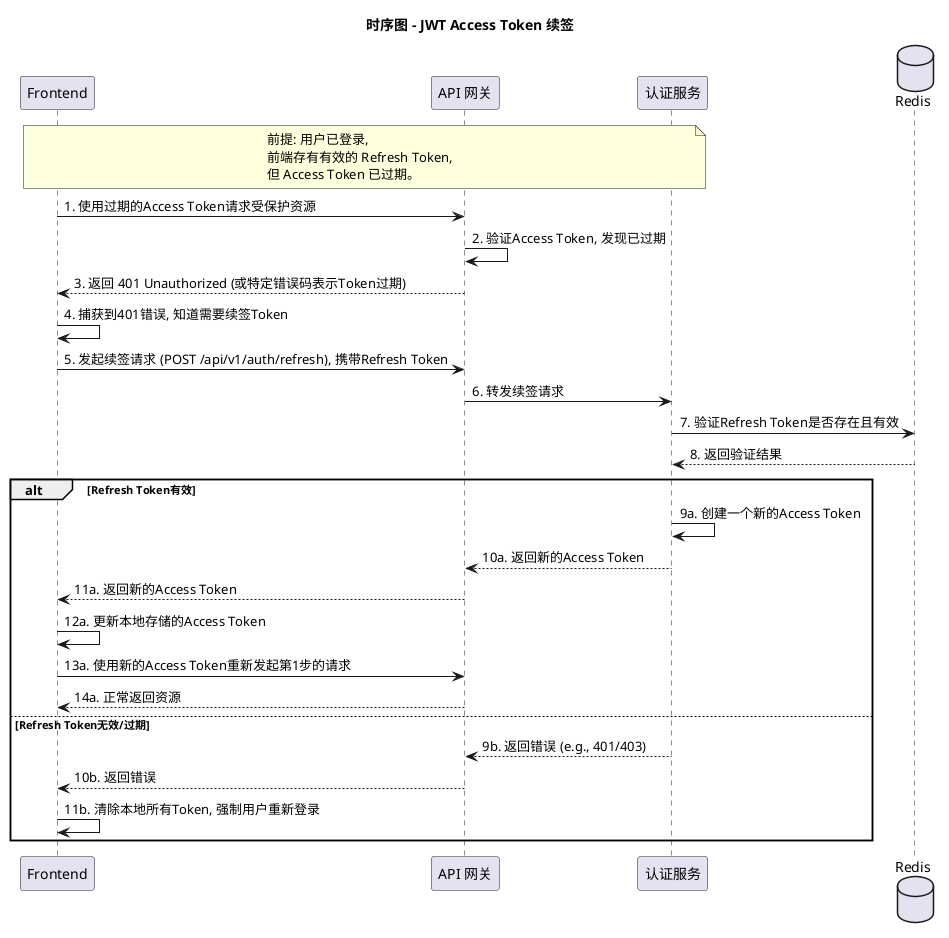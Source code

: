 @startuml
title "时序图 - JWT Access Token 续签"

participant Frontend
participant Gateway as "API 网关"
participant AuthService as "认证服务"
database Redis

note over Frontend, AuthService
  前提: 用户已登录,
  前端存有有效的 Refresh Token,
  但 Access Token 已过期。
end note

Frontend -> Gateway: 1. 使用过期的Access Token请求受保护资源
Gateway -> Gateway: 2. 验证Access Token, 发现已过期
Gateway --> Frontend: 3. 返回 401 Unauthorized (或特定错误码表示Token过期)

Frontend -> Frontend: 4. 捕获到401错误, 知道需要续签Token
Frontend -> Gateway: 5. 发起续签请求 (POST /api/v1/auth/refresh), 携带Refresh Token
Gateway -> AuthService: 6. 转发续签请求

AuthService -> Redis: 7. 验证Refresh Token是否存在且有效
Redis --> AuthService: 8. 返回验证结果
alt Refresh Token有效
    AuthService -> AuthService: 9a. 创建一个新的Access Token
    AuthService --> Gateway: 10a. 返回新的Access Token
    Gateway --> Frontend: 11a. 返回新的Access Token
    Frontend -> Frontend: 12a. 更新本地存储的Access Token
    Frontend -> Gateway: 13a. 使用新的Access Token重新发起第1步的请求
    Gateway --> Frontend: 14a. 正常返回资源
else Refresh Token无效/过期
    AuthService --> Gateway: 9b. 返回错误 (e.g., 401/403)
    Gateway --> Frontend: 10b. 返回错误
    Frontend -> Frontend: 11b. 清除本地所有Token, 强制用户重新登录
end

@enduml 